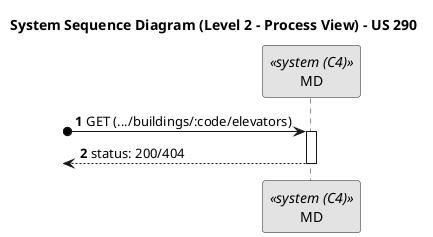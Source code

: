@startuml
skinparam monochrome true
skinparam packageStyle rectangle
skinparam shadowing false

title System Sequence Diagram (Level 2 - Process View) - US 290
autonumber

participant "MD" as MD <<system (C4)>>

?o-> MD : GET (.../buildings/:code/elevators)
activate MD

<-- MD : status: 200/404
deactivate MD

@enduml